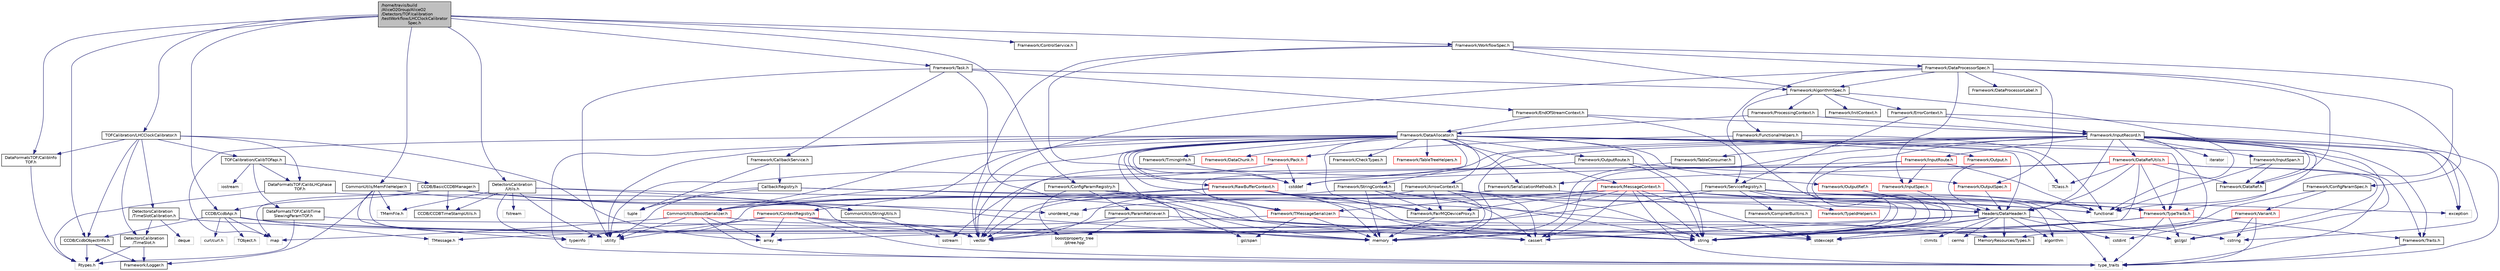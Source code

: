 digraph "/home/travis/build/AliceO2Group/AliceO2/Detectors/TOF/calibration/testWorkflow/LHCClockCalibratorSpec.h"
{
 // INTERACTIVE_SVG=YES
  bgcolor="transparent";
  edge [fontname="Helvetica",fontsize="10",labelfontname="Helvetica",labelfontsize="10"];
  node [fontname="Helvetica",fontsize="10",shape=record];
  Node0 [label="/home/travis/build\l/AliceO2Group/AliceO2\l/Detectors/TOF/calibration\l/testWorkflow/LHCClockCalibrator\lSpec.h",height=0.2,width=0.4,color="black", fillcolor="grey75", style="filled", fontcolor="black"];
  Node0 -> Node1 [color="midnightblue",fontsize="10",style="solid",fontname="Helvetica"];
  Node1 [label="TOFCalibration/LHCClockCalibrator.h",height=0.2,width=0.4,color="black",URL="$da/d2b/LHCClockCalibrator_8h.html"];
  Node1 -> Node2 [color="midnightblue",fontsize="10",style="solid",fontname="Helvetica"];
  Node2 [label="DetectorsCalibration\l/TimeSlotCalibration.h",height=0.2,width=0.4,color="black",URL="$dc/df2/TimeSlotCalibration_8h.html"];
  Node2 -> Node3 [color="midnightblue",fontsize="10",style="solid",fontname="Helvetica"];
  Node3 [label="DetectorsCalibration\l/TimeSlot.h",height=0.2,width=0.4,color="black",URL="$dd/d77/TimeSlot_8h.html"];
  Node3 -> Node4 [color="midnightblue",fontsize="10",style="solid",fontname="Helvetica"];
  Node4 [label="Rtypes.h",height=0.2,width=0.4,color="grey75"];
  Node3 -> Node5 [color="midnightblue",fontsize="10",style="solid",fontname="Helvetica"];
  Node5 [label="Framework/Logger.h",height=0.2,width=0.4,color="black",URL="$dd/da4/Logger_8h.html"];
  Node2 -> Node6 [color="midnightblue",fontsize="10",style="solid",fontname="Helvetica"];
  Node6 [label="deque",height=0.2,width=0.4,color="grey75"];
  Node2 -> Node7 [color="midnightblue",fontsize="10",style="solid",fontname="Helvetica"];
  Node7 [label="gsl/gsl",height=0.2,width=0.4,color="grey75"];
  Node1 -> Node3 [color="midnightblue",fontsize="10",style="solid",fontname="Helvetica"];
  Node1 -> Node8 [color="midnightblue",fontsize="10",style="solid",fontname="Helvetica"];
  Node8 [label="DataFormatsTOF/CalibInfo\lTOF.h",height=0.2,width=0.4,color="black",URL="$d6/d9c/CalibInfoTOF_8h.html",tooltip="Class to store the output of the matching to TOF for calibration. "];
  Node8 -> Node4 [color="midnightblue",fontsize="10",style="solid",fontname="Helvetica"];
  Node1 -> Node9 [color="midnightblue",fontsize="10",style="solid",fontname="Helvetica"];
  Node9 [label="TOFCalibration/CalibTOFapi.h",height=0.2,width=0.4,color="black",URL="$d7/d65/CalibTOFapi_8h.html",tooltip="Class to use TOF calibration (decalibration, calibration) "];
  Node9 -> Node10 [color="midnightblue",fontsize="10",style="solid",fontname="Helvetica"];
  Node10 [label="iostream",height=0.2,width=0.4,color="grey75"];
  Node9 -> Node11 [color="midnightblue",fontsize="10",style="solid",fontname="Helvetica"];
  Node11 [label="CCDB/BasicCCDBManager.h",height=0.2,width=0.4,color="black",URL="$d5/df3/BasicCCDBManager_8h.html"];
  Node11 -> Node12 [color="midnightblue",fontsize="10",style="solid",fontname="Helvetica"];
  Node12 [label="CCDB/CcdbApi.h",height=0.2,width=0.4,color="black",URL="$dd/d3e/CcdbApi_8h.html"];
  Node12 -> Node13 [color="midnightblue",fontsize="10",style="solid",fontname="Helvetica"];
  Node13 [label="string",height=0.2,width=0.4,color="grey75"];
  Node12 -> Node14 [color="midnightblue",fontsize="10",style="solid",fontname="Helvetica"];
  Node14 [label="memory",height=0.2,width=0.4,color="grey75"];
  Node12 -> Node15 [color="midnightblue",fontsize="10",style="solid",fontname="Helvetica"];
  Node15 [label="map",height=0.2,width=0.4,color="grey75"];
  Node12 -> Node16 [color="midnightblue",fontsize="10",style="solid",fontname="Helvetica"];
  Node16 [label="curl/curl.h",height=0.2,width=0.4,color="grey75"];
  Node12 -> Node17 [color="midnightblue",fontsize="10",style="solid",fontname="Helvetica"];
  Node17 [label="TObject.h",height=0.2,width=0.4,color="grey75"];
  Node12 -> Node18 [color="midnightblue",fontsize="10",style="solid",fontname="Helvetica"];
  Node18 [label="TMessage.h",height=0.2,width=0.4,color="grey75"];
  Node12 -> Node19 [color="midnightblue",fontsize="10",style="solid",fontname="Helvetica"];
  Node19 [label="CCDB/CcdbObjectInfo.h",height=0.2,width=0.4,color="black",URL="$d4/dab/CcdbObjectInfo_8h.html"];
  Node19 -> Node4 [color="midnightblue",fontsize="10",style="solid",fontname="Helvetica"];
  Node19 -> Node5 [color="midnightblue",fontsize="10",style="solid",fontname="Helvetica"];
  Node11 -> Node20 [color="midnightblue",fontsize="10",style="solid",fontname="Helvetica"];
  Node20 [label="CCDB/CCDBTimeStampUtils.h",height=0.2,width=0.4,color="black",URL="$da/d86/CCDBTimeStampUtils_8h.html"];
  Node11 -> Node13 [color="midnightblue",fontsize="10",style="solid",fontname="Helvetica"];
  Node11 -> Node15 [color="midnightblue",fontsize="10",style="solid",fontname="Helvetica"];
  Node11 -> Node21 [color="midnightblue",fontsize="10",style="solid",fontname="Helvetica"];
  Node21 [label="unordered_map",height=0.2,width=0.4,color="grey75"];
  Node11 -> Node14 [color="midnightblue",fontsize="10",style="solid",fontname="Helvetica"];
  Node9 -> Node22 [color="midnightblue",fontsize="10",style="solid",fontname="Helvetica"];
  Node22 [label="DataFormatsTOF/CalibLHCphase\lTOF.h",height=0.2,width=0.4,color="black",URL="$d8/de0/CalibLHCphaseTOF_8h.html",tooltip="Class to store the output of the matching to TOF for calibration. "];
  Node22 -> Node23 [color="midnightblue",fontsize="10",style="solid",fontname="Helvetica"];
  Node23 [label="vector",height=0.2,width=0.4,color="grey75"];
  Node22 -> Node4 [color="midnightblue",fontsize="10",style="solid",fontname="Helvetica"];
  Node9 -> Node24 [color="midnightblue",fontsize="10",style="solid",fontname="Helvetica"];
  Node24 [label="DataFormatsTOF/CalibTime\lSlewingParamTOF.h",height=0.2,width=0.4,color="black",URL="$d3/d81/CalibTimeSlewingParamTOF_8h.html",tooltip="Class to store the output of the matching to TOF for calibration. "];
  Node24 -> Node23 [color="midnightblue",fontsize="10",style="solid",fontname="Helvetica"];
  Node24 -> Node4 [color="midnightblue",fontsize="10",style="solid",fontname="Helvetica"];
  Node1 -> Node22 [color="midnightblue",fontsize="10",style="solid",fontname="Helvetica"];
  Node1 -> Node19 [color="midnightblue",fontsize="10",style="solid",fontname="Helvetica"];
  Node1 -> Node25 [color="midnightblue",fontsize="10",style="solid",fontname="Helvetica"];
  Node25 [label="array",height=0.2,width=0.4,color="grey75"];
  Node0 -> Node26 [color="midnightblue",fontsize="10",style="solid",fontname="Helvetica"];
  Node26 [label="DetectorsCalibration\l/Utils.h",height=0.2,width=0.4,color="black",URL="$d3/de0/Detectors_2Calibration_2include_2DetectorsCalibration_2Utils_8h.html"];
  Node26 -> Node27 [color="midnightblue",fontsize="10",style="solid",fontname="Helvetica"];
  Node27 [label="typeinfo",height=0.2,width=0.4,color="grey75"];
  Node26 -> Node28 [color="midnightblue",fontsize="10",style="solid",fontname="Helvetica"];
  Node28 [label="utility",height=0.2,width=0.4,color="grey75"];
  Node26 -> Node29 [color="midnightblue",fontsize="10",style="solid",fontname="Helvetica"];
  Node29 [label="fstream",height=0.2,width=0.4,color="grey75"];
  Node26 -> Node30 [color="midnightblue",fontsize="10",style="solid",fontname="Helvetica"];
  Node30 [label="TMemFile.h",height=0.2,width=0.4,color="grey75"];
  Node26 -> Node31 [color="midnightblue",fontsize="10",style="solid",fontname="Helvetica"];
  Node31 [label="Headers/DataHeader.h",height=0.2,width=0.4,color="black",URL="$dc/dcd/DataHeader_8h.html"];
  Node31 -> Node32 [color="midnightblue",fontsize="10",style="solid",fontname="Helvetica"];
  Node32 [label="cstdint",height=0.2,width=0.4,color="grey75"];
  Node31 -> Node14 [color="midnightblue",fontsize="10",style="solid",fontname="Helvetica"];
  Node31 -> Node33 [color="midnightblue",fontsize="10",style="solid",fontname="Helvetica"];
  Node33 [label="cassert",height=0.2,width=0.4,color="grey75"];
  Node31 -> Node34 [color="midnightblue",fontsize="10",style="solid",fontname="Helvetica"];
  Node34 [label="cstring",height=0.2,width=0.4,color="grey75"];
  Node31 -> Node35 [color="midnightblue",fontsize="10",style="solid",fontname="Helvetica"];
  Node35 [label="algorithm",height=0.2,width=0.4,color="grey75"];
  Node31 -> Node36 [color="midnightblue",fontsize="10",style="solid",fontname="Helvetica"];
  Node36 [label="stdexcept",height=0.2,width=0.4,color="grey75"];
  Node31 -> Node13 [color="midnightblue",fontsize="10",style="solid",fontname="Helvetica"];
  Node31 -> Node37 [color="midnightblue",fontsize="10",style="solid",fontname="Helvetica"];
  Node37 [label="climits",height=0.2,width=0.4,color="grey75"];
  Node31 -> Node38 [color="midnightblue",fontsize="10",style="solid",fontname="Helvetica"];
  Node38 [label="MemoryResources/Types.h",height=0.2,width=0.4,color="black",URL="$d7/df8/Types_8h.html"];
  Node31 -> Node39 [color="midnightblue",fontsize="10",style="solid",fontname="Helvetica"];
  Node39 [label="cerrno",height=0.2,width=0.4,color="grey75"];
  Node26 -> Node40 [color="midnightblue",fontsize="10",style="solid",fontname="Helvetica"];
  Node40 [label="CommonUtils/StringUtils.h",height=0.2,width=0.4,color="black",URL="$d4/d8f/StringUtils_8h.html"];
  Node40 -> Node41 [color="midnightblue",fontsize="10",style="solid",fontname="Helvetica"];
  Node41 [label="sstream",height=0.2,width=0.4,color="grey75"];
  Node26 -> Node20 [color="midnightblue",fontsize="10",style="solid",fontname="Helvetica"];
  Node0 -> Node8 [color="midnightblue",fontsize="10",style="solid",fontname="Helvetica"];
  Node0 -> Node42 [color="midnightblue",fontsize="10",style="solid",fontname="Helvetica"];
  Node42 [label="CommonUtils/MemFileHelper.h",height=0.2,width=0.4,color="black",URL="$da/db7/MemFileHelper_8h.html"];
  Node42 -> Node27 [color="midnightblue",fontsize="10",style="solid",fontname="Helvetica"];
  Node42 -> Node28 [color="midnightblue",fontsize="10",style="solid",fontname="Helvetica"];
  Node42 -> Node30 [color="midnightblue",fontsize="10",style="solid",fontname="Helvetica"];
  Node42 -> Node5 [color="midnightblue",fontsize="10",style="solid",fontname="Helvetica"];
  Node42 -> Node40 [color="midnightblue",fontsize="10",style="solid",fontname="Helvetica"];
  Node0 -> Node43 [color="midnightblue",fontsize="10",style="solid",fontname="Helvetica"];
  Node43 [label="Framework/Task.h",height=0.2,width=0.4,color="black",URL="$df/d4f/Task_8h.html"];
  Node43 -> Node44 [color="midnightblue",fontsize="10",style="solid",fontname="Helvetica"];
  Node44 [label="Framework/AlgorithmSpec.h",height=0.2,width=0.4,color="black",URL="$d0/d14/AlgorithmSpec_8h.html"];
  Node44 -> Node45 [color="midnightblue",fontsize="10",style="solid",fontname="Helvetica"];
  Node45 [label="Framework/ProcessingContext.h",height=0.2,width=0.4,color="black",URL="$de/d6a/ProcessingContext_8h.html"];
  Node45 -> Node46 [color="midnightblue",fontsize="10",style="solid",fontname="Helvetica"];
  Node46 [label="Framework/InputRecord.h",height=0.2,width=0.4,color="black",URL="$d6/d5c/InputRecord_8h.html"];
  Node46 -> Node47 [color="midnightblue",fontsize="10",style="solid",fontname="Helvetica"];
  Node47 [label="Framework/DataRef.h",height=0.2,width=0.4,color="black",URL="$d5/dfb/DataRef_8h.html"];
  Node46 -> Node48 [color="midnightblue",fontsize="10",style="solid",fontname="Helvetica"];
  Node48 [label="Framework/DataRefUtils.h",height=0.2,width=0.4,color="red",URL="$d5/db8/DataRefUtils_8h.html"];
  Node48 -> Node47 [color="midnightblue",fontsize="10",style="solid",fontname="Helvetica"];
  Node48 -> Node49 [color="midnightblue",fontsize="10",style="solid",fontname="Helvetica"];
  Node49 [label="Framework/TMessageSerializer.h",height=0.2,width=0.4,color="red",URL="$d8/d3c/TMessageSerializer_8h.html"];
  Node49 -> Node18 [color="midnightblue",fontsize="10",style="solid",fontname="Helvetica"];
  Node49 -> Node55 [color="midnightblue",fontsize="10",style="solid",fontname="Helvetica"];
  Node55 [label="gsl/span",height=0.2,width=0.4,color="grey75"];
  Node49 -> Node14 [color="midnightblue",fontsize="10",style="solid",fontname="Helvetica"];
  Node49 -> Node38 [color="midnightblue",fontsize="10",style="solid",fontname="Helvetica"];
  Node48 -> Node57 [color="midnightblue",fontsize="10",style="solid",fontname="Helvetica"];
  Node57 [label="Framework/SerializationMethods.h",height=0.2,width=0.4,color="black",URL="$d1/d53/SerializationMethods_8h.html",tooltip="Type wrappers for enfording a specific serialization method. "];
  Node57 -> Node58 [color="midnightblue",fontsize="10",style="solid",fontname="Helvetica"];
  Node58 [label="Framework/TypeTraits.h",height=0.2,width=0.4,color="red",URL="$d0/d95/TypeTraits_8h.html"];
  Node58 -> Node59 [color="midnightblue",fontsize="10",style="solid",fontname="Helvetica"];
  Node59 [label="type_traits",height=0.2,width=0.4,color="grey75"];
  Node58 -> Node23 [color="midnightblue",fontsize="10",style="solid",fontname="Helvetica"];
  Node58 -> Node14 [color="midnightblue",fontsize="10",style="solid",fontname="Helvetica"];
  Node58 -> Node60 [color="midnightblue",fontsize="10",style="solid",fontname="Helvetica"];
  Node60 [label="Framework/Traits.h",height=0.2,width=0.4,color="black",URL="$db/d31/Traits_8h.html"];
  Node60 -> Node59 [color="midnightblue",fontsize="10",style="solid",fontname="Helvetica"];
  Node58 -> Node7 [color="midnightblue",fontsize="10",style="solid",fontname="Helvetica"];
  Node57 -> Node63 [color="midnightblue",fontsize="10",style="solid",fontname="Helvetica"];
  Node63 [label="CommonUtils/BoostSerializer.h",height=0.2,width=0.4,color="red",URL="$d7/d91/BoostSerializer_8h.html",tooltip="Templatised boost serializer/deserializer for containers and base types. "];
  Node63 -> Node28 [color="midnightblue",fontsize="10",style="solid",fontname="Helvetica"];
  Node63 -> Node59 [color="midnightblue",fontsize="10",style="solid",fontname="Helvetica"];
  Node63 -> Node25 [color="midnightblue",fontsize="10",style="solid",fontname="Helvetica"];
  Node63 -> Node23 [color="midnightblue",fontsize="10",style="solid",fontname="Helvetica"];
  Node63 -> Node15 [color="midnightblue",fontsize="10",style="solid",fontname="Helvetica"];
  Node48 -> Node58 [color="midnightblue",fontsize="10",style="solid",fontname="Helvetica"];
  Node48 -> Node31 [color="midnightblue",fontsize="10",style="solid",fontname="Helvetica"];
  Node48 -> Node99 [color="midnightblue",fontsize="10",style="solid",fontname="Helvetica"];
  Node99 [label="TClass.h",height=0.2,width=0.4,color="grey75"];
  Node48 -> Node7 [color="midnightblue",fontsize="10",style="solid",fontname="Helvetica"];
  Node48 -> Node36 [color="midnightblue",fontsize="10",style="solid",fontname="Helvetica"];
  Node48 -> Node41 [color="midnightblue",fontsize="10",style="solid",fontname="Helvetica"];
  Node48 -> Node59 [color="midnightblue",fontsize="10",style="solid",fontname="Helvetica"];
  Node46 -> Node100 [color="midnightblue",fontsize="10",style="solid",fontname="Helvetica"];
  Node100 [label="Framework/InputRoute.h",height=0.2,width=0.4,color="red",URL="$d5/d19/InputRoute_8h.html"];
  Node100 -> Node79 [color="midnightblue",fontsize="10",style="solid",fontname="Helvetica"];
  Node79 [label="Framework/InputSpec.h",height=0.2,width=0.4,color="red",URL="$d5/d3f/InputSpec_8h.html"];
  Node79 -> Node13 [color="midnightblue",fontsize="10",style="solid",fontname="Helvetica"];
  Node100 -> Node103 [color="midnightblue",fontsize="10",style="solid",fontname="Helvetica"];
  Node103 [label="cstddef",height=0.2,width=0.4,color="grey75"];
  Node100 -> Node13 [color="midnightblue",fontsize="10",style="solid",fontname="Helvetica"];
  Node100 -> Node102 [color="midnightblue",fontsize="10",style="solid",fontname="Helvetica"];
  Node102 [label="functional",height=0.2,width=0.4,color="grey75"];
  Node46 -> Node58 [color="midnightblue",fontsize="10",style="solid",fontname="Helvetica"];
  Node46 -> Node104 [color="midnightblue",fontsize="10",style="solid",fontname="Helvetica"];
  Node104 [label="Framework/InputSpan.h",height=0.2,width=0.4,color="black",URL="$da/d0f/InputSpan_8h.html"];
  Node104 -> Node47 [color="midnightblue",fontsize="10",style="solid",fontname="Helvetica"];
  Node104 -> Node102 [color="midnightblue",fontsize="10",style="solid",fontname="Helvetica"];
  Node46 -> Node105 [color="midnightblue",fontsize="10",style="solid",fontname="Helvetica"];
  Node105 [label="Framework/TableConsumer.h",height=0.2,width=0.4,color="black",URL="$dc/d03/TableConsumer_8h.html"];
  Node105 -> Node14 [color="midnightblue",fontsize="10",style="solid",fontname="Helvetica"];
  Node46 -> Node60 [color="midnightblue",fontsize="10",style="solid",fontname="Helvetica"];
  Node46 -> Node38 [color="midnightblue",fontsize="10",style="solid",fontname="Helvetica"];
  Node46 -> Node31 [color="midnightblue",fontsize="10",style="solid",fontname="Helvetica"];
  Node46 -> Node63 [color="midnightblue",fontsize="10",style="solid",fontname="Helvetica"];
  Node46 -> Node7 [color="midnightblue",fontsize="10",style="solid",fontname="Helvetica"];
  Node46 -> Node106 [color="midnightblue",fontsize="10",style="solid",fontname="Helvetica"];
  Node106 [label="iterator",height=0.2,width=0.4,color="grey75"];
  Node46 -> Node13 [color="midnightblue",fontsize="10",style="solid",fontname="Helvetica"];
  Node46 -> Node23 [color="midnightblue",fontsize="10",style="solid",fontname="Helvetica"];
  Node46 -> Node34 [color="midnightblue",fontsize="10",style="solid",fontname="Helvetica"];
  Node46 -> Node33 [color="midnightblue",fontsize="10",style="solid",fontname="Helvetica"];
  Node46 -> Node107 [color="midnightblue",fontsize="10",style="solid",fontname="Helvetica"];
  Node107 [label="exception",height=0.2,width=0.4,color="grey75"];
  Node46 -> Node14 [color="midnightblue",fontsize="10",style="solid",fontname="Helvetica"];
  Node46 -> Node59 [color="midnightblue",fontsize="10",style="solid",fontname="Helvetica"];
  Node45 -> Node108 [color="midnightblue",fontsize="10",style="solid",fontname="Helvetica"];
  Node108 [label="Framework/DataAllocator.h",height=0.2,width=0.4,color="black",URL="$d1/d28/DataAllocator_8h.html"];
  Node108 -> Node109 [color="midnightblue",fontsize="10",style="solid",fontname="Helvetica"];
  Node109 [label="Framework/ContextRegistry.h",height=0.2,width=0.4,color="red",URL="$df/d2f/ContextRegistry_8h.html"];
  Node109 -> Node27 [color="midnightblue",fontsize="10",style="solid",fontname="Helvetica"];
  Node109 -> Node59 [color="midnightblue",fontsize="10",style="solid",fontname="Helvetica"];
  Node109 -> Node13 [color="midnightblue",fontsize="10",style="solid",fontname="Helvetica"];
  Node109 -> Node36 [color="midnightblue",fontsize="10",style="solid",fontname="Helvetica"];
  Node109 -> Node23 [color="midnightblue",fontsize="10",style="solid",fontname="Helvetica"];
  Node109 -> Node28 [color="midnightblue",fontsize="10",style="solid",fontname="Helvetica"];
  Node109 -> Node25 [color="midnightblue",fontsize="10",style="solid",fontname="Helvetica"];
  Node108 -> Node111 [color="midnightblue",fontsize="10",style="solid",fontname="Helvetica"];
  Node111 [label="Framework/MessageContext.h",height=0.2,width=0.4,color="red",URL="$dc/dc4/MessageContext_8h.html"];
  Node111 -> Node114 [color="midnightblue",fontsize="10",style="solid",fontname="Helvetica"];
  Node114 [label="Framework/FairMQDeviceProxy.h",height=0.2,width=0.4,color="black",URL="$d8/d71/FairMQDeviceProxy_8h.html"];
  Node114 -> Node14 [color="midnightblue",fontsize="10",style="solid",fontname="Helvetica"];
  Node111 -> Node49 [color="midnightblue",fontsize="10",style="solid",fontname="Helvetica"];
  Node111 -> Node58 [color="midnightblue",fontsize="10",style="solid",fontname="Helvetica"];
  Node111 -> Node31 [color="midnightblue",fontsize="10",style="solid",fontname="Helvetica"];
  Node111 -> Node33 [color="midnightblue",fontsize="10",style="solid",fontname="Helvetica"];
  Node111 -> Node102 [color="midnightblue",fontsize="10",style="solid",fontname="Helvetica"];
  Node111 -> Node36 [color="midnightblue",fontsize="10",style="solid",fontname="Helvetica"];
  Node111 -> Node13 [color="midnightblue",fontsize="10",style="solid",fontname="Helvetica"];
  Node111 -> Node59 [color="midnightblue",fontsize="10",style="solid",fontname="Helvetica"];
  Node111 -> Node21 [color="midnightblue",fontsize="10",style="solid",fontname="Helvetica"];
  Node111 -> Node23 [color="midnightblue",fontsize="10",style="solid",fontname="Helvetica"];
  Node108 -> Node116 [color="midnightblue",fontsize="10",style="solid",fontname="Helvetica"];
  Node116 [label="Framework/StringContext.h",height=0.2,width=0.4,color="black",URL="$dd/df6/StringContext_8h.html"];
  Node116 -> Node114 [color="midnightblue",fontsize="10",style="solid",fontname="Helvetica"];
  Node116 -> Node23 [color="midnightblue",fontsize="10",style="solid",fontname="Helvetica"];
  Node116 -> Node33 [color="midnightblue",fontsize="10",style="solid",fontname="Helvetica"];
  Node116 -> Node13 [color="midnightblue",fontsize="10",style="solid",fontname="Helvetica"];
  Node116 -> Node14 [color="midnightblue",fontsize="10",style="solid",fontname="Helvetica"];
  Node108 -> Node117 [color="midnightblue",fontsize="10",style="solid",fontname="Helvetica"];
  Node117 [label="Framework/ArrowContext.h",height=0.2,width=0.4,color="black",URL="$d8/da2/ArrowContext_8h.html"];
  Node117 -> Node114 [color="midnightblue",fontsize="10",style="solid",fontname="Helvetica"];
  Node117 -> Node33 [color="midnightblue",fontsize="10",style="solid",fontname="Helvetica"];
  Node117 -> Node102 [color="midnightblue",fontsize="10",style="solid",fontname="Helvetica"];
  Node117 -> Node14 [color="midnightblue",fontsize="10",style="solid",fontname="Helvetica"];
  Node117 -> Node13 [color="midnightblue",fontsize="10",style="solid",fontname="Helvetica"];
  Node117 -> Node23 [color="midnightblue",fontsize="10",style="solid",fontname="Helvetica"];
  Node108 -> Node118 [color="midnightblue",fontsize="10",style="solid",fontname="Helvetica"];
  Node118 [label="Framework/RawBufferContext.h",height=0.2,width=0.4,color="red",URL="$d8/d25/RawBufferContext_8h.html",tooltip=" "];
  Node118 -> Node114 [color="midnightblue",fontsize="10",style="solid",fontname="Helvetica"];
  Node118 -> Node63 [color="midnightblue",fontsize="10",style="solid",fontname="Helvetica"];
  Node118 -> Node23 [color="midnightblue",fontsize="10",style="solid",fontname="Helvetica"];
  Node118 -> Node33 [color="midnightblue",fontsize="10",style="solid",fontname="Helvetica"];
  Node118 -> Node13 [color="midnightblue",fontsize="10",style="solid",fontname="Helvetica"];
  Node118 -> Node14 [color="midnightblue",fontsize="10",style="solid",fontname="Helvetica"];
  Node108 -> Node63 [color="midnightblue",fontsize="10",style="solid",fontname="Helvetica"];
  Node108 -> Node97 [color="midnightblue",fontsize="10",style="solid",fontname="Helvetica"];
  Node97 [label="Framework/Output.h",height=0.2,width=0.4,color="red",URL="$d3/ddf/Output_8h.html"];
  Node97 -> Node31 [color="midnightblue",fontsize="10",style="solid",fontname="Helvetica"];
  Node108 -> Node120 [color="midnightblue",fontsize="10",style="solid",fontname="Helvetica"];
  Node120 [label="Framework/OutputRef.h",height=0.2,width=0.4,color="red",URL="$d6/d5a/OutputRef_8h.html"];
  Node120 -> Node31 [color="midnightblue",fontsize="10",style="solid",fontname="Helvetica"];
  Node120 -> Node13 [color="midnightblue",fontsize="10",style="solid",fontname="Helvetica"];
  Node108 -> Node121 [color="midnightblue",fontsize="10",style="solid",fontname="Helvetica"];
  Node121 [label="Framework/OutputRoute.h",height=0.2,width=0.4,color="black",URL="$d6/df4/OutputRoute_8h.html"];
  Node121 -> Node75 [color="midnightblue",fontsize="10",style="solid",fontname="Helvetica"];
  Node75 [label="Framework/OutputSpec.h",height=0.2,width=0.4,color="red",URL="$db/d2d/OutputSpec_8h.html"];
  Node75 -> Node31 [color="midnightblue",fontsize="10",style="solid",fontname="Helvetica"];
  Node121 -> Node103 [color="midnightblue",fontsize="10",style="solid",fontname="Helvetica"];
  Node121 -> Node13 [color="midnightblue",fontsize="10",style="solid",fontname="Helvetica"];
  Node108 -> Node122 [color="midnightblue",fontsize="10",style="solid",fontname="Helvetica"];
  Node122 [label="Framework/DataChunk.h",height=0.2,width=0.4,color="red",URL="$d7/d31/DataChunk_8h.html"];
  Node108 -> Node114 [color="midnightblue",fontsize="10",style="solid",fontname="Helvetica"];
  Node108 -> Node123 [color="midnightblue",fontsize="10",style="solid",fontname="Helvetica"];
  Node123 [label="Framework/TimingInfo.h",height=0.2,width=0.4,color="black",URL="$da/d2b/TimingInfo_8h.html"];
  Node123 -> Node103 [color="midnightblue",fontsize="10",style="solid",fontname="Helvetica"];
  Node108 -> Node49 [color="midnightblue",fontsize="10",style="solid",fontname="Helvetica"];
  Node108 -> Node58 [color="midnightblue",fontsize="10",style="solid",fontname="Helvetica"];
  Node108 -> Node60 [color="midnightblue",fontsize="10",style="solid",fontname="Helvetica"];
  Node108 -> Node57 [color="midnightblue",fontsize="10",style="solid",fontname="Helvetica"];
  Node108 -> Node124 [color="midnightblue",fontsize="10",style="solid",fontname="Helvetica"];
  Node124 [label="Framework/CheckTypes.h",height=0.2,width=0.4,color="black",URL="$d1/d00/CheckTypes_8h.html"];
  Node108 -> Node125 [color="midnightblue",fontsize="10",style="solid",fontname="Helvetica"];
  Node125 [label="Framework/TableTreeHelpers.h",height=0.2,width=0.4,color="red",URL="$d4/df5/TableTreeHelpers_8h.html"];
  Node108 -> Node31 [color="midnightblue",fontsize="10",style="solid",fontname="Helvetica"];
  Node108 -> Node99 [color="midnightblue",fontsize="10",style="solid",fontname="Helvetica"];
  Node108 -> Node55 [color="midnightblue",fontsize="10",style="solid",fontname="Helvetica"];
  Node108 -> Node23 [color="midnightblue",fontsize="10",style="solid",fontname="Helvetica"];
  Node108 -> Node15 [color="midnightblue",fontsize="10",style="solid",fontname="Helvetica"];
  Node108 -> Node13 [color="midnightblue",fontsize="10",style="solid",fontname="Helvetica"];
  Node108 -> Node28 [color="midnightblue",fontsize="10",style="solid",fontname="Helvetica"];
  Node108 -> Node59 [color="midnightblue",fontsize="10",style="solid",fontname="Helvetica"];
  Node108 -> Node103 [color="midnightblue",fontsize="10",style="solid",fontname="Helvetica"];
  Node44 -> Node154 [color="midnightblue",fontsize="10",style="solid",fontname="Helvetica"];
  Node154 [label="Framework/ErrorContext.h",height=0.2,width=0.4,color="black",URL="$d7/dad/ErrorContext_8h.html"];
  Node154 -> Node46 [color="midnightblue",fontsize="10",style="solid",fontname="Helvetica"];
  Node154 -> Node155 [color="midnightblue",fontsize="10",style="solid",fontname="Helvetica"];
  Node155 [label="Framework/ServiceRegistry.h",height=0.2,width=0.4,color="black",URL="$d8/d17/ServiceRegistry_8h.html"];
  Node155 -> Node133 [color="midnightblue",fontsize="10",style="solid",fontname="Helvetica"];
  Node133 [label="Framework/CompilerBuiltins.h",height=0.2,width=0.4,color="black",URL="$d9/de8/CompilerBuiltins_8h.html"];
  Node155 -> Node156 [color="midnightblue",fontsize="10",style="solid",fontname="Helvetica"];
  Node156 [label="Framework/TypeIdHelpers.h",height=0.2,width=0.4,color="red",URL="$d2/d9a/TypeIdHelpers_8h.html"];
  Node155 -> Node35 [color="midnightblue",fontsize="10",style="solid",fontname="Helvetica"];
  Node155 -> Node25 [color="midnightblue",fontsize="10",style="solid",fontname="Helvetica"];
  Node155 -> Node107 [color="midnightblue",fontsize="10",style="solid",fontname="Helvetica"];
  Node155 -> Node102 [color="midnightblue",fontsize="10",style="solid",fontname="Helvetica"];
  Node155 -> Node13 [color="midnightblue",fontsize="10",style="solid",fontname="Helvetica"];
  Node155 -> Node59 [color="midnightblue",fontsize="10",style="solid",fontname="Helvetica"];
  Node155 -> Node27 [color="midnightblue",fontsize="10",style="solid",fontname="Helvetica"];
  Node154 -> Node107 [color="midnightblue",fontsize="10",style="solid",fontname="Helvetica"];
  Node44 -> Node158 [color="midnightblue",fontsize="10",style="solid",fontname="Helvetica"];
  Node158 [label="Framework/InitContext.h",height=0.2,width=0.4,color="black",URL="$d4/d2b/InitContext_8h.html"];
  Node44 -> Node132 [color="midnightblue",fontsize="10",style="solid",fontname="Helvetica"];
  Node132 [label="Framework/FunctionalHelpers.h",height=0.2,width=0.4,color="black",URL="$de/d9b/FunctionalHelpers_8h.html"];
  Node132 -> Node131 [color="midnightblue",fontsize="10",style="solid",fontname="Helvetica"];
  Node131 [label="Framework/Pack.h",height=0.2,width=0.4,color="red",URL="$dd/dce/Pack_8h.html"];
  Node131 -> Node103 [color="midnightblue",fontsize="10",style="solid",fontname="Helvetica"];
  Node131 -> Node28 [color="midnightblue",fontsize="10",style="solid",fontname="Helvetica"];
  Node132 -> Node102 [color="midnightblue",fontsize="10",style="solid",fontname="Helvetica"];
  Node44 -> Node102 [color="midnightblue",fontsize="10",style="solid",fontname="Helvetica"];
  Node43 -> Node159 [color="midnightblue",fontsize="10",style="solid",fontname="Helvetica"];
  Node159 [label="Framework/CallbackService.h",height=0.2,width=0.4,color="black",URL="$d9/d7f/CallbackService_8h.html"];
  Node159 -> Node160 [color="midnightblue",fontsize="10",style="solid",fontname="Helvetica"];
  Node160 [label="CallbackRegistry.h",height=0.2,width=0.4,color="black",URL="$d7/d3e/CallbackRegistry_8h.html",tooltip="A generic registry for callbacks. "];
  Node160 -> Node58 [color="midnightblue",fontsize="10",style="solid",fontname="Helvetica"];
  Node160 -> Node149 [color="midnightblue",fontsize="10",style="solid",fontname="Helvetica"];
  Node149 [label="tuple",height=0.2,width=0.4,color="grey75"];
  Node160 -> Node36 [color="midnightblue",fontsize="10",style="solid",fontname="Helvetica"];
  Node160 -> Node28 [color="midnightblue",fontsize="10",style="solid",fontname="Helvetica"];
  Node159 -> Node149 [color="midnightblue",fontsize="10",style="solid",fontname="Helvetica"];
  Node43 -> Node161 [color="midnightblue",fontsize="10",style="solid",fontname="Helvetica"];
  Node161 [label="Framework/EndOfStreamContext.h",height=0.2,width=0.4,color="black",URL="$d0/d77/EndOfStreamContext_8h.html"];
  Node161 -> Node46 [color="midnightblue",fontsize="10",style="solid",fontname="Helvetica"];
  Node161 -> Node155 [color="midnightblue",fontsize="10",style="solid",fontname="Helvetica"];
  Node161 -> Node108 [color="midnightblue",fontsize="10",style="solid",fontname="Helvetica"];
  Node43 -> Node28 [color="midnightblue",fontsize="10",style="solid",fontname="Helvetica"];
  Node43 -> Node14 [color="midnightblue",fontsize="10",style="solid",fontname="Helvetica"];
  Node0 -> Node162 [color="midnightblue",fontsize="10",style="solid",fontname="Helvetica"];
  Node162 [label="Framework/ConfigParamRegistry.h",height=0.2,width=0.4,color="black",URL="$de/dc6/ConfigParamRegistry_8h.html"];
  Node162 -> Node163 [color="midnightblue",fontsize="10",style="solid",fontname="Helvetica"];
  Node163 [label="Framework/ParamRetriever.h",height=0.2,width=0.4,color="black",URL="$df/d72/ParamRetriever_8h.html"];
  Node163 -> Node164 [color="midnightblue",fontsize="10",style="solid",fontname="Helvetica"];
  Node164 [label="boost/property_tree\l/ptree.hpp",height=0.2,width=0.4,color="grey75"];
  Node163 -> Node13 [color="midnightblue",fontsize="10",style="solid",fontname="Helvetica"];
  Node163 -> Node23 [color="midnightblue",fontsize="10",style="solid",fontname="Helvetica"];
  Node162 -> Node164 [color="midnightblue",fontsize="10",style="solid",fontname="Helvetica"];
  Node162 -> Node14 [color="midnightblue",fontsize="10",style="solid",fontname="Helvetica"];
  Node162 -> Node13 [color="midnightblue",fontsize="10",style="solid",fontname="Helvetica"];
  Node162 -> Node33 [color="midnightblue",fontsize="10",style="solid",fontname="Helvetica"];
  Node0 -> Node165 [color="midnightblue",fontsize="10",style="solid",fontname="Helvetica"];
  Node165 [label="Framework/ControlService.h",height=0.2,width=0.4,color="black",URL="$d2/d43/ControlService_8h.html"];
  Node0 -> Node166 [color="midnightblue",fontsize="10",style="solid",fontname="Helvetica"];
  Node166 [label="Framework/WorkflowSpec.h",height=0.2,width=0.4,color="black",URL="$df/da1/WorkflowSpec_8h.html"];
  Node166 -> Node167 [color="midnightblue",fontsize="10",style="solid",fontname="Helvetica"];
  Node167 [label="Framework/DataProcessorSpec.h",height=0.2,width=0.4,color="black",URL="$d0/df4/DataProcessorSpec_8h.html"];
  Node167 -> Node44 [color="midnightblue",fontsize="10",style="solid",fontname="Helvetica"];
  Node167 -> Node168 [color="midnightblue",fontsize="10",style="solid",fontname="Helvetica"];
  Node168 [label="Framework/ConfigParamSpec.h",height=0.2,width=0.4,color="black",URL="$d0/d1c/ConfigParamSpec_8h.html"];
  Node168 -> Node169 [color="midnightblue",fontsize="10",style="solid",fontname="Helvetica"];
  Node169 [label="Framework/Variant.h",height=0.2,width=0.4,color="red",URL="$de/d56/Variant_8h.html"];
  Node169 -> Node59 [color="midnightblue",fontsize="10",style="solid",fontname="Helvetica"];
  Node169 -> Node34 [color="midnightblue",fontsize="10",style="solid",fontname="Helvetica"];
  Node169 -> Node32 [color="midnightblue",fontsize="10",style="solid",fontname="Helvetica"];
  Node169 -> Node36 [color="midnightblue",fontsize="10",style="solid",fontname="Helvetica"];
  Node169 -> Node13 [color="midnightblue",fontsize="10",style="solid",fontname="Helvetica"];
  Node168 -> Node13 [color="midnightblue",fontsize="10",style="solid",fontname="Helvetica"];
  Node167 -> Node173 [color="midnightblue",fontsize="10",style="solid",fontname="Helvetica"];
  Node173 [label="Framework/DataProcessorLabel.h",height=0.2,width=0.4,color="black",URL="$d1/df2/DataProcessorLabel_8h.html"];
  Node167 -> Node47 [color="midnightblue",fontsize="10",style="solid",fontname="Helvetica"];
  Node167 -> Node79 [color="midnightblue",fontsize="10",style="solid",fontname="Helvetica"];
  Node167 -> Node75 [color="midnightblue",fontsize="10",style="solid",fontname="Helvetica"];
  Node167 -> Node13 [color="midnightblue",fontsize="10",style="solid",fontname="Helvetica"];
  Node167 -> Node23 [color="midnightblue",fontsize="10",style="solid",fontname="Helvetica"];
  Node166 -> Node44 [color="midnightblue",fontsize="10",style="solid",fontname="Helvetica"];
  Node166 -> Node23 [color="midnightblue",fontsize="10",style="solid",fontname="Helvetica"];
  Node166 -> Node102 [color="midnightblue",fontsize="10",style="solid",fontname="Helvetica"];
  Node166 -> Node103 [color="midnightblue",fontsize="10",style="solid",fontname="Helvetica"];
  Node0 -> Node12 [color="midnightblue",fontsize="10",style="solid",fontname="Helvetica"];
  Node0 -> Node19 [color="midnightblue",fontsize="10",style="solid",fontname="Helvetica"];
}
